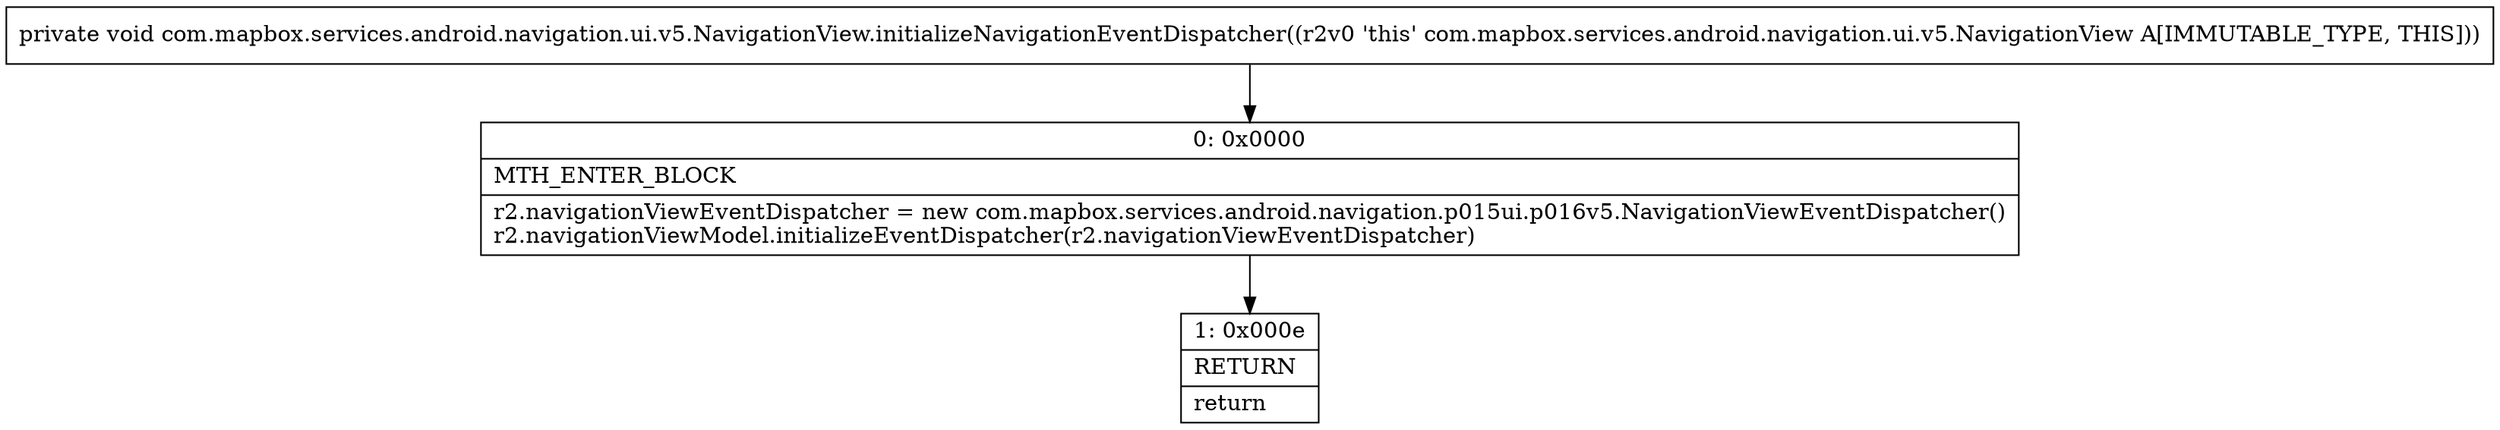 digraph "CFG forcom.mapbox.services.android.navigation.ui.v5.NavigationView.initializeNavigationEventDispatcher()V" {
Node_0 [shape=record,label="{0\:\ 0x0000|MTH_ENTER_BLOCK\l|r2.navigationViewEventDispatcher = new com.mapbox.services.android.navigation.p015ui.p016v5.NavigationViewEventDispatcher()\lr2.navigationViewModel.initializeEventDispatcher(r2.navigationViewEventDispatcher)\l}"];
Node_1 [shape=record,label="{1\:\ 0x000e|RETURN\l|return\l}"];
MethodNode[shape=record,label="{private void com.mapbox.services.android.navigation.ui.v5.NavigationView.initializeNavigationEventDispatcher((r2v0 'this' com.mapbox.services.android.navigation.ui.v5.NavigationView A[IMMUTABLE_TYPE, THIS])) }"];
MethodNode -> Node_0;
Node_0 -> Node_1;
}

